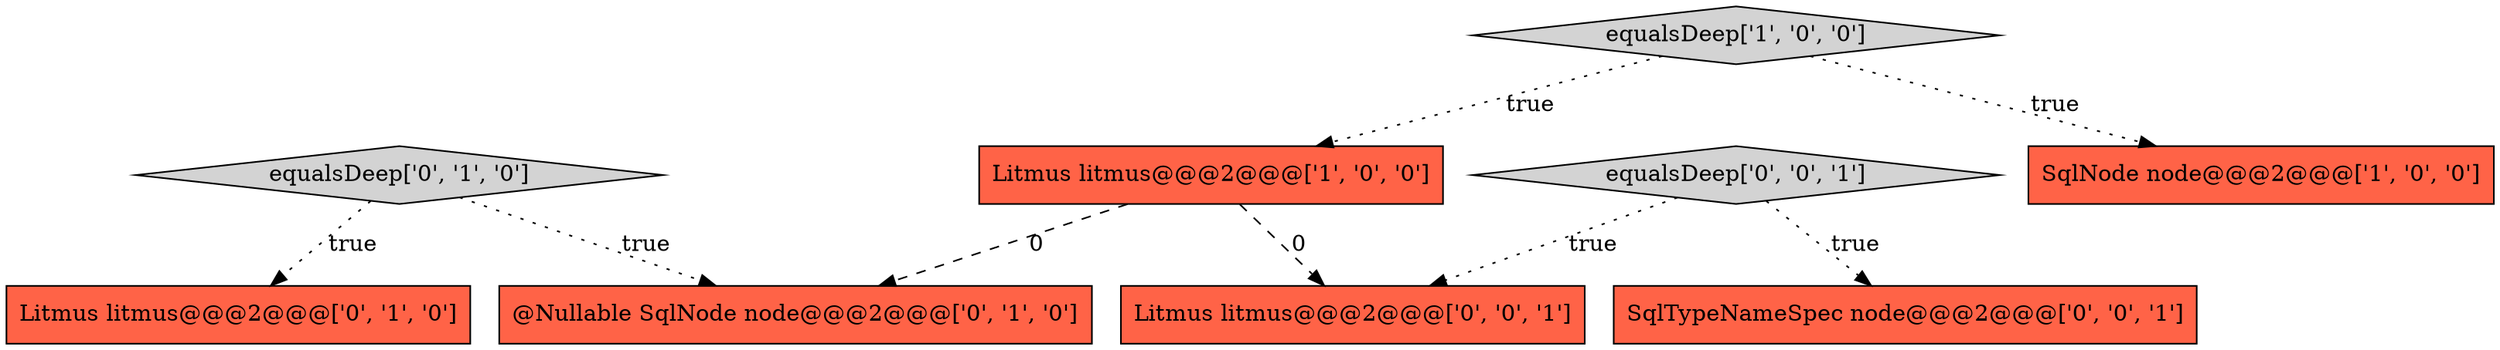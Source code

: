digraph {
5 [style = filled, label = "@Nullable SqlNode node@@@2@@@['0', '1', '0']", fillcolor = tomato, shape = box image = "AAA1AAABBB2BBB"];
1 [style = filled, label = "equalsDeep['1', '0', '0']", fillcolor = lightgray, shape = diamond image = "AAA0AAABBB1BBB"];
7 [style = filled, label = "equalsDeep['0', '0', '1']", fillcolor = lightgray, shape = diamond image = "AAA0AAABBB3BBB"];
8 [style = filled, label = "Litmus litmus@@@2@@@['0', '0', '1']", fillcolor = tomato, shape = box image = "AAA0AAABBB3BBB"];
3 [style = filled, label = "equalsDeep['0', '1', '0']", fillcolor = lightgray, shape = diamond image = "AAA0AAABBB2BBB"];
6 [style = filled, label = "SqlTypeNameSpec node@@@2@@@['0', '0', '1']", fillcolor = tomato, shape = box image = "AAA0AAABBB3BBB"];
0 [style = filled, label = "SqlNode node@@@2@@@['1', '0', '0']", fillcolor = tomato, shape = box image = "AAA0AAABBB1BBB"];
4 [style = filled, label = "Litmus litmus@@@2@@@['0', '1', '0']", fillcolor = tomato, shape = box image = "AAA0AAABBB2BBB"];
2 [style = filled, label = "Litmus litmus@@@2@@@['1', '0', '0']", fillcolor = tomato, shape = box image = "AAA1AAABBB1BBB"];
3->4 [style = dotted, label="true"];
7->6 [style = dotted, label="true"];
2->5 [style = dashed, label="0"];
1->0 [style = dotted, label="true"];
3->5 [style = dotted, label="true"];
1->2 [style = dotted, label="true"];
7->8 [style = dotted, label="true"];
2->8 [style = dashed, label="0"];
}

